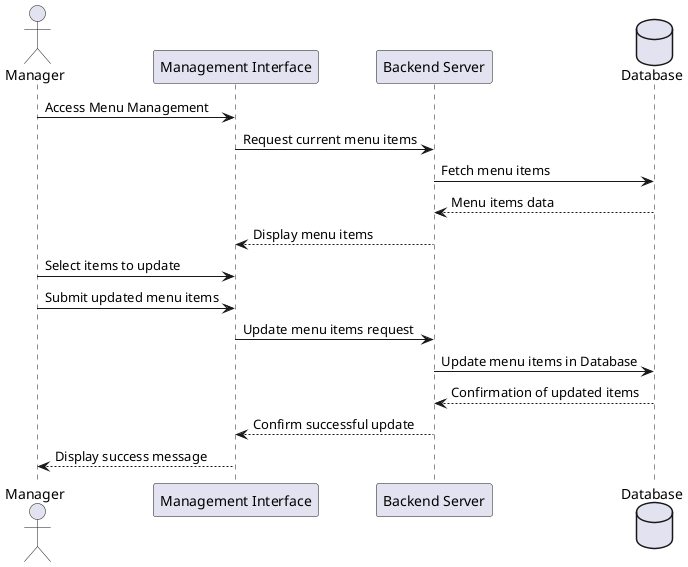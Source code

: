 @startuml
actor Manager
participant "Management Interface" as MI
participant "Backend Server" as BS
database "Database" as DB

Manager -> MI: Access Menu Management
MI -> BS: Request current menu items
BS -> DB: Fetch menu items
DB --> BS: Menu items data
BS --> MI: Display menu items
Manager -> MI: Select items to update
Manager -> MI: Submit updated menu items
MI -> BS: Update menu items request
BS -> DB: Update menu items in Database
DB --> BS: Confirmation of updated items
BS --> MI: Confirm successful update
MI --> Manager: Display success message

@enduml